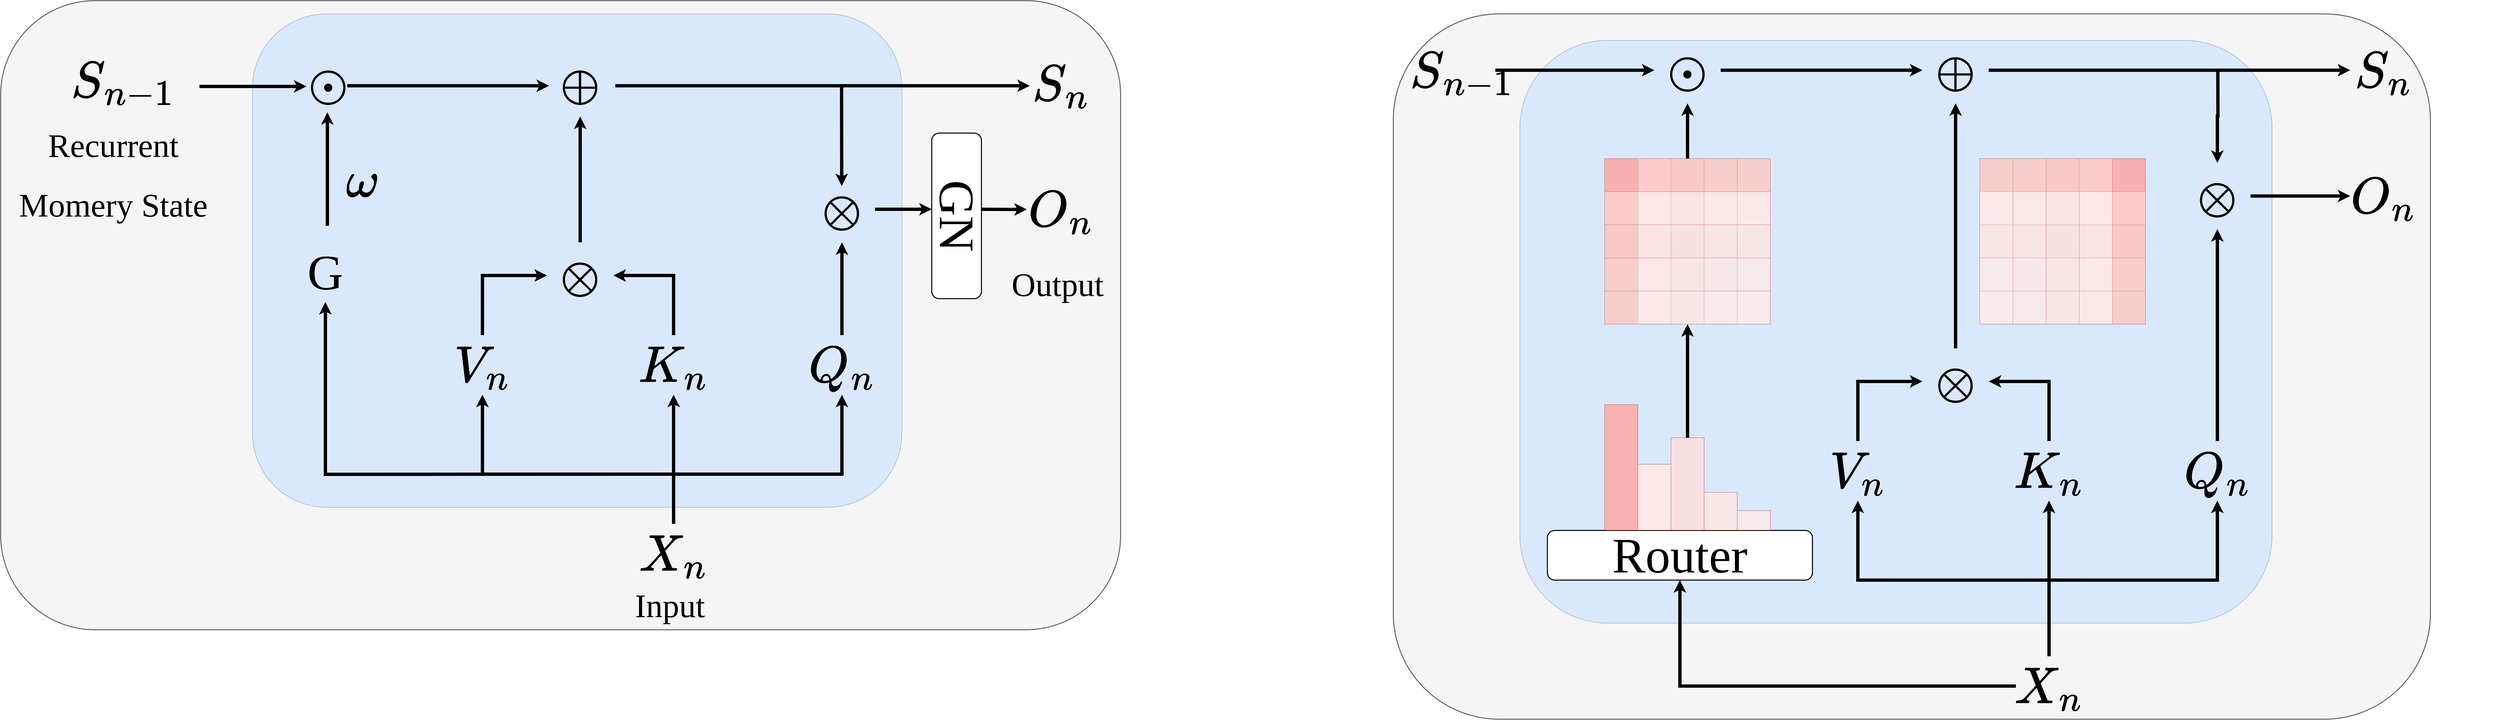 <mxfile version="28.2.5">
  <diagram name="第 1 页" id="tQVFFfUuTfknBGljxKSW">
    <mxGraphModel dx="5704" dy="3064" grid="1" gridSize="10" guides="1" tooltips="1" connect="1" arrows="1" fold="1" page="1" pageScale="1" pageWidth="827" pageHeight="1169" math="1" shadow="0">
      <root>
        <mxCell id="0" />
        <mxCell id="1" parent="0" />
        <mxCell id="6cOXGB1qc0u8PzBB4qL0-1" value="" style="rounded=1;whiteSpace=wrap;html=1;strokeWidth=3;fillColor=#f5f5f5;fontColor=#333333;strokeColor=#666666;container=0;fontSize=150;" vertex="1" parent="1">
          <mxGeometry x="4313" y="80" width="3130" height="2130" as="geometry" />
        </mxCell>
        <mxCell id="6cOXGB1qc0u8PzBB4qL0-2" value="" style="rounded=1;whiteSpace=wrap;html=1;fillColor=#dae8fc;strokeColor=#6c8ebf;container=0;fontSize=150;" vertex="1" parent="1">
          <mxGeometry x="4695" y="160" width="2270" height="1760" as="geometry" />
        </mxCell>
        <mxCell id="6cOXGB1qc0u8PzBB4qL0-3" style="edgeStyle=orthogonalEdgeStyle;rounded=0;orthogonalLoop=1;jettySize=auto;html=1;exitX=0.5;exitY=0;exitDx=0;exitDy=0;entryX=0;entryY=0.5;entryDx=0;entryDy=0;strokeWidth=10;fontSize=150;" edge="1" parent="1" source="6cOXGB1qc0u8PzBB4qL0-4" target="6cOXGB1qc0u8PzBB4qL0-24">
          <mxGeometry relative="1" as="geometry" />
        </mxCell>
        <mxCell id="6cOXGB1qc0u8PzBB4qL0-4" value="&lt;span style=&quot;text-align: left; background-color: rgb(255, 255, 255);&quot;&gt;$$V_n$$&lt;/span&gt;" style="text;html=1;align=center;verticalAlign=middle;whiteSpace=wrap;rounded=0;fontFamily=Times New Roman;fontSize=150;container=0;" vertex="1" parent="1">
          <mxGeometry x="5615" y="1370" width="200" height="180" as="geometry" />
        </mxCell>
        <mxCell id="6cOXGB1qc0u8PzBB4qL0-5" style="edgeStyle=orthogonalEdgeStyle;rounded=0;orthogonalLoop=1;jettySize=auto;html=1;exitX=0.5;exitY=0;exitDx=0;exitDy=0;entryX=1;entryY=0.5;entryDx=0;entryDy=0;strokeWidth=10;fontSize=150;" edge="1" parent="1" source="6cOXGB1qc0u8PzBB4qL0-6" target="6cOXGB1qc0u8PzBB4qL0-24">
          <mxGeometry relative="1" as="geometry" />
        </mxCell>
        <mxCell id="6cOXGB1qc0u8PzBB4qL0-6" value="&lt;span style=&quot;text-align: left; background-color: rgb(255, 255, 255);&quot;&gt;$$K_n$$&lt;/span&gt;" style="text;html=1;align=center;verticalAlign=middle;whiteSpace=wrap;rounded=0;fontFamily=Times New Roman;fontSize=150;container=0;" vertex="1" parent="1">
          <mxGeometry x="6192" y="1370" width="200" height="180" as="geometry" />
        </mxCell>
        <mxCell id="6cOXGB1qc0u8PzBB4qL0-7" style="edgeStyle=orthogonalEdgeStyle;rounded=0;orthogonalLoop=1;jettySize=auto;html=1;exitX=0.5;exitY=0;exitDx=0;exitDy=0;strokeWidth=10;fontSize=150;" edge="1" parent="1" source="6cOXGB1qc0u8PzBB4qL0-8" target="6cOXGB1qc0u8PzBB4qL0-27">
          <mxGeometry relative="1" as="geometry" />
        </mxCell>
        <mxCell id="6cOXGB1qc0u8PzBB4qL0-8" value="&lt;span style=&quot;text-align: left; background-color: rgb(255, 255, 255);&quot;&gt;$$Q_n$$&lt;/span&gt;" style="text;html=1;align=center;verticalAlign=middle;whiteSpace=wrap;rounded=0;fontFamily=Times New Roman;fontSize=150;container=0;" vertex="1" parent="1">
          <mxGeometry x="6700" y="1370" width="200" height="180" as="geometry" />
        </mxCell>
        <mxCell id="6cOXGB1qc0u8PzBB4qL0-9" style="edgeStyle=orthogonalEdgeStyle;rounded=0;orthogonalLoop=1;jettySize=auto;html=1;exitX=0.5;exitY=0;exitDx=0;exitDy=0;strokeWidth=10;fontSize=150;" edge="1" parent="1" source="6cOXGB1qc0u8PzBB4qL0-13" target="6cOXGB1qc0u8PzBB4qL0-6">
          <mxGeometry relative="1" as="geometry" />
        </mxCell>
        <mxCell id="6cOXGB1qc0u8PzBB4qL0-10" style="edgeStyle=orthogonalEdgeStyle;rounded=0;orthogonalLoop=1;jettySize=auto;html=1;exitX=0.5;exitY=0;exitDx=0;exitDy=0;entryX=0.5;entryY=1;entryDx=0;entryDy=0;strokeWidth=10;fontSize=150;" edge="1" parent="1" source="6cOXGB1qc0u8PzBB4qL0-13" target="6cOXGB1qc0u8PzBB4qL0-4">
          <mxGeometry relative="1" as="geometry">
            <Array as="points">
              <mxPoint x="6333" y="1790" />
              <mxPoint x="5701" y="1790" />
            </Array>
          </mxGeometry>
        </mxCell>
        <mxCell id="6cOXGB1qc0u8PzBB4qL0-11" style="edgeStyle=orthogonalEdgeStyle;rounded=0;orthogonalLoop=1;jettySize=auto;html=1;exitX=0.5;exitY=0;exitDx=0;exitDy=0;entryX=0.5;entryY=1;entryDx=0;entryDy=0;strokeWidth=10;fontSize=150;" edge="1" parent="1" source="6cOXGB1qc0u8PzBB4qL0-13" target="6cOXGB1qc0u8PzBB4qL0-8">
          <mxGeometry relative="1" as="geometry">
            <Array as="points">
              <mxPoint x="6292" y="1790" />
              <mxPoint x="6800" y="1790" />
            </Array>
          </mxGeometry>
        </mxCell>
        <mxCell id="6cOXGB1qc0u8PzBB4qL0-12" style="edgeStyle=orthogonalEdgeStyle;rounded=0;orthogonalLoop=1;jettySize=auto;html=1;exitX=0;exitY=0.5;exitDx=0;exitDy=0;entryX=0.5;entryY=1;entryDx=0;entryDy=0;strokeWidth=10;fontSize=150;" edge="1" parent="1" source="6cOXGB1qc0u8PzBB4qL0-13" target="6cOXGB1qc0u8PzBB4qL0-40">
          <mxGeometry relative="1" as="geometry" />
        </mxCell>
        <mxCell id="6cOXGB1qc0u8PzBB4qL0-13" value="&lt;span style=&quot;text-align: left; background-color: rgb(255, 255, 255);&quot;&gt;$$X_n$$&lt;/span&gt;" style="text;html=1;align=center;verticalAlign=middle;whiteSpace=wrap;rounded=0;fontFamily=Times New Roman;fontSize=150;container=0;" vertex="1" parent="1">
          <mxGeometry x="6192" y="2020" width="200" height="180" as="geometry" />
        </mxCell>
        <mxCell id="6cOXGB1qc0u8PzBB4qL0-14" style="edgeStyle=orthogonalEdgeStyle;rounded=0;orthogonalLoop=1;jettySize=auto;html=1;exitX=1;exitY=0.5;exitDx=0;exitDy=0;strokeWidth=10;fontSize=150;" edge="1" parent="1" source="6cOXGB1qc0u8PzBB4qL0-15" target="6cOXGB1qc0u8PzBB4qL0-18">
          <mxGeometry relative="1" as="geometry" />
        </mxCell>
        <mxCell id="6cOXGB1qc0u8PzBB4qL0-15" value="&lt;b style=&quot;text-align: start; text-wrap-mode: nowrap;&quot;&gt;&lt;font&gt;$$\oplus$$&lt;/font&gt;&lt;/b&gt;" style="text;html=1;align=center;verticalAlign=middle;whiteSpace=wrap;rounded=0;fontFamily=Times New Roman;fontSize=150;container=0;" vertex="1" parent="1">
          <mxGeometry x="5910" y="150" width="200" height="200" as="geometry" />
        </mxCell>
        <mxCell id="6cOXGB1qc0u8PzBB4qL0-16" style="edgeStyle=orthogonalEdgeStyle;rounded=0;orthogonalLoop=1;jettySize=auto;html=1;exitX=1;exitY=0.5;exitDx=0;exitDy=0;strokeWidth=10;fontSize=150;" edge="1" parent="1" source="6cOXGB1qc0u8PzBB4qL0-17" target="6cOXGB1qc0u8PzBB4qL0-22">
          <mxGeometry relative="1" as="geometry" />
        </mxCell>
        <mxCell id="6cOXGB1qc0u8PzBB4qL0-17" value="&lt;span style=&quot;text-align: left; background-color: rgb(255, 255, 255);&quot;&gt;$$S_{n-1}$$&lt;/span&gt;" style="text;html=1;align=center;verticalAlign=middle;whiteSpace=wrap;rounded=0;fontFamily=Times New Roman;fontSize=150;container=0;" vertex="1" parent="1">
          <mxGeometry x="4421" y="160" width="200" height="180" as="geometry" />
        </mxCell>
        <mxCell id="6cOXGB1qc0u8PzBB4qL0-18" value="&lt;span style=&quot;text-align: left; background-color: rgb(255, 255, 255);&quot;&gt;$$S_{n}$$&lt;/span&gt;" style="text;html=1;align=center;verticalAlign=middle;whiteSpace=wrap;rounded=0;fontFamily=Times New Roman;fontSize=150;container=0;" vertex="1" parent="1">
          <mxGeometry x="7201" y="160" width="200" height="180" as="geometry" />
        </mxCell>
        <mxCell id="6cOXGB1qc0u8PzBB4qL0-19" value="&lt;span style=&quot;text-align: left; background-color: rgb(255, 255, 255);&quot;&gt;$$O_{n}$$&lt;/span&gt;" style="text;html=1;align=center;verticalAlign=middle;whiteSpace=wrap;rounded=0;fontFamily=Times New Roman;fontSize=150;container=0;" vertex="1" parent="1">
          <mxGeometry x="7201" y="540" width="200" height="180" as="geometry" />
        </mxCell>
        <mxCell id="6cOXGB1qc0u8PzBB4qL0-20" style="edgeStyle=orthogonalEdgeStyle;rounded=0;orthogonalLoop=1;jettySize=auto;html=1;exitX=1;exitY=0.5;exitDx=0;exitDy=0;entryX=0;entryY=0.5;entryDx=0;entryDy=0;strokeWidth=10;fontSize=150;" edge="1" parent="1" source="6cOXGB1qc0u8PzBB4qL0-22" target="6cOXGB1qc0u8PzBB4qL0-15">
          <mxGeometry relative="1" as="geometry" />
        </mxCell>
        <mxCell id="6cOXGB1qc0u8PzBB4qL0-21" style="edgeStyle=orthogonalEdgeStyle;rounded=0;orthogonalLoop=1;jettySize=auto;html=1;exitX=0.5;exitY=1;exitDx=0;exitDy=0;strokeWidth=10;startArrow=classic;startFill=1;endArrow=none;endFill=0;fontSize=150;" edge="1" parent="1" source="6cOXGB1qc0u8PzBB4qL0-22">
          <mxGeometry relative="1" as="geometry">
            <mxPoint x="5201" y="686.0" as="targetPoint" />
          </mxGeometry>
        </mxCell>
        <mxCell id="6cOXGB1qc0u8PzBB4qL0-22" value="&lt;b style=&quot;text-align: start; text-wrap-mode: nowrap;&quot;&gt;&lt;font&gt;$$\mathbb{\odot}$$&lt;/font&gt;&lt;/b&gt;" style="text;html=1;align=center;verticalAlign=middle;whiteSpace=wrap;rounded=0;fontFamily=Times New Roman;fontSize=150;container=0;" vertex="1" parent="1">
          <mxGeometry x="5101" y="150" width="200" height="200" as="geometry" />
        </mxCell>
        <mxCell id="6cOXGB1qc0u8PzBB4qL0-23" style="edgeStyle=orthogonalEdgeStyle;rounded=0;orthogonalLoop=1;jettySize=auto;html=1;strokeWidth=10;fontSize=150;" edge="1" parent="1" source="6cOXGB1qc0u8PzBB4qL0-24" target="6cOXGB1qc0u8PzBB4qL0-15">
          <mxGeometry relative="1" as="geometry" />
        </mxCell>
        <mxCell id="6cOXGB1qc0u8PzBB4qL0-24" value="&lt;b style=&quot;text-align: start; text-wrap-mode: nowrap;&quot;&gt;&lt;font&gt;$$\otimes$$&lt;/font&gt;&lt;/b&gt;" style="text;html=1;align=center;verticalAlign=middle;whiteSpace=wrap;rounded=0;fontFamily=Times New Roman;fontSize=150;container=0;" vertex="1" parent="1">
          <mxGeometry x="5910" y="1090" width="200" height="200" as="geometry" />
        </mxCell>
        <mxCell id="6cOXGB1qc0u8PzBB4qL0-25" style="edgeStyle=orthogonalEdgeStyle;rounded=0;orthogonalLoop=1;jettySize=auto;html=1;exitX=1;exitY=0.5;exitDx=0;exitDy=0;strokeWidth=10;fontSize=150;" edge="1" parent="1" source="6cOXGB1qc0u8PzBB4qL0-27" target="6cOXGB1qc0u8PzBB4qL0-19">
          <mxGeometry relative="1" as="geometry" />
        </mxCell>
        <mxCell id="6cOXGB1qc0u8PzBB4qL0-26" style="edgeStyle=orthogonalEdgeStyle;rounded=0;orthogonalLoop=1;jettySize=auto;html=1;exitX=0.5;exitY=0;exitDx=0;exitDy=0;endArrow=none;endFill=0;startArrow=classic;startFill=1;strokeWidth=10;fontSize=150;" edge="1" parent="1" source="6cOXGB1qc0u8PzBB4qL0-27">
          <mxGeometry relative="1" as="geometry">
            <mxPoint x="6801.333" y="246" as="targetPoint" />
          </mxGeometry>
        </mxCell>
        <mxCell id="6cOXGB1qc0u8PzBB4qL0-27" value="&lt;b style=&quot;text-align: start; text-wrap-mode: nowrap;&quot;&gt;&lt;font&gt;$$\otimes$$&lt;/font&gt;&lt;/b&gt;" style="text;html=1;align=center;verticalAlign=middle;whiteSpace=wrap;rounded=0;fontFamily=Times New Roman;fontSize=150;container=0;" vertex="1" parent="1">
          <mxGeometry x="6700" y="530" width="200" height="200" as="geometry" />
        </mxCell>
        <mxCell id="6cOXGB1qc0u8PzBB4qL0-28" value="" style="group" vertex="1" connectable="0" parent="1">
          <mxGeometry x="4951" y="517" width="500" height="500" as="geometry" />
        </mxCell>
        <mxCell id="6cOXGB1qc0u8PzBB4qL0-29" value="" style="rounded=0;whiteSpace=wrap;html=1;fillColor=#F8B2B2;strokeColor=#b85450;container=0;fontSize=150;" vertex="1" parent="6cOXGB1qc0u8PzBB4qL0-28">
          <mxGeometry width="100" height="500" as="geometry" />
        </mxCell>
        <mxCell id="6cOXGB1qc0u8PzBB4qL0-30" value="" style="rounded=0;whiteSpace=wrap;html=1;fillColor=#FFE8E8;strokeColor=#b85450;container=0;fontSize=150;" vertex="1" parent="6cOXGB1qc0u8PzBB4qL0-28">
          <mxGeometry x="100" width="100" height="500" as="geometry" />
        </mxCell>
        <mxCell id="6cOXGB1qc0u8PzBB4qL0-31" value="" style="rounded=0;whiteSpace=wrap;html=1;fillColor=#F8E1E1;strokeColor=#b85450;container=0;fontSize=150;" vertex="1" parent="6cOXGB1qc0u8PzBB4qL0-28">
          <mxGeometry x="200" width="100" height="500" as="geometry" />
        </mxCell>
        <mxCell id="6cOXGB1qc0u8PzBB4qL0-32" value="" style="rounded=0;whiteSpace=wrap;html=1;fillColor=#F8E9E9;strokeColor=#b85450;container=0;fontSize=150;" vertex="1" parent="6cOXGB1qc0u8PzBB4qL0-28">
          <mxGeometry x="300" width="100" height="500" as="geometry" />
        </mxCell>
        <mxCell id="6cOXGB1qc0u8PzBB4qL0-33" value="" style="rounded=0;whiteSpace=wrap;html=1;fillColor=#F8EBEB;strokeColor=#b85450;container=0;fontSize=150;" vertex="1" parent="6cOXGB1qc0u8PzBB4qL0-28">
          <mxGeometry x="400" width="100" height="500" as="geometry" />
        </mxCell>
        <mxCell id="6cOXGB1qc0u8PzBB4qL0-34" value="" style="rounded=0;whiteSpace=wrap;html=1;fillColor=#F8B2B2;strokeColor=#b85450;container=0;fontSize=150;rotation=90;opacity=50;" vertex="1" parent="6cOXGB1qc0u8PzBB4qL0-28">
          <mxGeometry x="200" y="-200" width="100" height="500" as="geometry" />
        </mxCell>
        <mxCell id="6cOXGB1qc0u8PzBB4qL0-35" value="" style="rounded=0;whiteSpace=wrap;html=1;fillColor=#FFE8E8;strokeColor=#b85450;container=0;fontSize=150;rotation=90;opacity=50;" vertex="1" parent="6cOXGB1qc0u8PzBB4qL0-28">
          <mxGeometry x="200" y="-100" width="100" height="500" as="geometry" />
        </mxCell>
        <mxCell id="6cOXGB1qc0u8PzBB4qL0-36" value="" style="rounded=0;whiteSpace=wrap;html=1;fillColor=#F8E1E1;strokeColor=#b85450;container=0;fontSize=150;rotation=90;opacity=50;" vertex="1" parent="6cOXGB1qc0u8PzBB4qL0-28">
          <mxGeometry x="200" width="100" height="500" as="geometry" />
        </mxCell>
        <mxCell id="6cOXGB1qc0u8PzBB4qL0-37" value="" style="rounded=0;whiteSpace=wrap;html=1;fillColor=#F8E9E9;strokeColor=#b85450;container=0;fontSize=150;rotation=90;opacity=50;" vertex="1" parent="6cOXGB1qc0u8PzBB4qL0-28">
          <mxGeometry x="200" y="100" width="100" height="500" as="geometry" />
        </mxCell>
        <mxCell id="6cOXGB1qc0u8PzBB4qL0-38" value="" style="rounded=0;whiteSpace=wrap;html=1;fillColor=#F8EBEB;strokeColor=#b85450;container=0;fontSize=150;rotation=90;opacity=50;" vertex="1" parent="6cOXGB1qc0u8PzBB4qL0-28">
          <mxGeometry x="200" y="200" width="100" height="500" as="geometry" />
        </mxCell>
        <mxCell id="6cOXGB1qc0u8PzBB4qL0-39" value="" style="group" vertex="1" connectable="0" parent="1">
          <mxGeometry x="4778" y="1260" width="800" height="530" as="geometry" />
        </mxCell>
        <mxCell id="6cOXGB1qc0u8PzBB4qL0-40" value="&lt;font face=&quot;Times New Roman&quot;&gt;Router&lt;/font&gt;" style="rounded=1;whiteSpace=wrap;html=1;strokeWidth=3;container=0;fontSize=150;" vertex="1" parent="6cOXGB1qc0u8PzBB4qL0-39">
          <mxGeometry y="380" width="800" height="150" as="geometry" />
        </mxCell>
        <mxCell id="6cOXGB1qc0u8PzBB4qL0-41" value="" style="rounded=0;whiteSpace=wrap;html=1;fillColor=#F8B2B2;strokeColor=#b85450;container=0;fontSize=150;" vertex="1" parent="6cOXGB1qc0u8PzBB4qL0-39">
          <mxGeometry x="173" width="100" height="379" as="geometry" />
        </mxCell>
        <mxCell id="6cOXGB1qc0u8PzBB4qL0-42" value="" style="rounded=0;whiteSpace=wrap;html=1;fillColor=#FFE8E8;strokeColor=#b85450;container=0;fontSize=150;" vertex="1" parent="6cOXGB1qc0u8PzBB4qL0-39">
          <mxGeometry x="273" y="180" width="100" height="199" as="geometry" />
        </mxCell>
        <mxCell id="6cOXGB1qc0u8PzBB4qL0-43" value="" style="rounded=0;whiteSpace=wrap;html=1;fillColor=#F8E1E1;strokeColor=#b85450;container=0;fontSize=150;" vertex="1" parent="6cOXGB1qc0u8PzBB4qL0-39">
          <mxGeometry x="373" y="100" width="100" height="279" as="geometry" />
        </mxCell>
        <mxCell id="6cOXGB1qc0u8PzBB4qL0-44" value="" style="rounded=0;whiteSpace=wrap;html=1;fillColor=#F8E9E9;strokeColor=#b85450;container=0;fontSize=150;" vertex="1" parent="6cOXGB1qc0u8PzBB4qL0-39">
          <mxGeometry x="473" y="265" width="100" height="114" as="geometry" />
        </mxCell>
        <mxCell id="6cOXGB1qc0u8PzBB4qL0-45" value="" style="rounded=0;whiteSpace=wrap;html=1;fillColor=#F8EBEB;strokeColor=#b85450;container=0;fontSize=150;" vertex="1" parent="6cOXGB1qc0u8PzBB4qL0-39">
          <mxGeometry x="573" y="320" width="100" height="59" as="geometry" />
        </mxCell>
        <mxCell id="6cOXGB1qc0u8PzBB4qL0-46" value="" style="group;rotation=90;" vertex="1" connectable="0" parent="1">
          <mxGeometry x="6083" y="517" width="500" height="500" as="geometry" />
        </mxCell>
        <mxCell id="6cOXGB1qc0u8PzBB4qL0-47" value="" style="rounded=0;whiteSpace=wrap;html=1;fillColor=#F8B2B2;strokeColor=#b85450;container=0;fontSize=150;rotation=90;" vertex="1" parent="6cOXGB1qc0u8PzBB4qL0-46">
          <mxGeometry x="200" y="-200" width="100" height="500" as="geometry" />
        </mxCell>
        <mxCell id="6cOXGB1qc0u8PzBB4qL0-48" value="" style="rounded=0;whiteSpace=wrap;html=1;fillColor=#FFE8E8;strokeColor=#b85450;container=0;fontSize=150;rotation=90;" vertex="1" parent="6cOXGB1qc0u8PzBB4qL0-46">
          <mxGeometry x="200" y="-100" width="100" height="500" as="geometry" />
        </mxCell>
        <mxCell id="6cOXGB1qc0u8PzBB4qL0-49" value="" style="rounded=0;whiteSpace=wrap;html=1;fillColor=#F8E1E1;strokeColor=#b85450;container=0;fontSize=150;rotation=90;" vertex="1" parent="6cOXGB1qc0u8PzBB4qL0-46">
          <mxGeometry x="200" width="100" height="500" as="geometry" />
        </mxCell>
        <mxCell id="6cOXGB1qc0u8PzBB4qL0-50" value="" style="rounded=0;whiteSpace=wrap;html=1;fillColor=#F8E9E9;strokeColor=#b85450;container=0;fontSize=150;rotation=90;" vertex="1" parent="6cOXGB1qc0u8PzBB4qL0-46">
          <mxGeometry x="200" y="100" width="100" height="500" as="geometry" />
        </mxCell>
        <mxCell id="6cOXGB1qc0u8PzBB4qL0-51" value="" style="rounded=0;whiteSpace=wrap;html=1;fillColor=#F8EBEB;strokeColor=#b85450;container=0;fontSize=150;rotation=90;" vertex="1" parent="6cOXGB1qc0u8PzBB4qL0-46">
          <mxGeometry x="200" y="200" width="100" height="500" as="geometry" />
        </mxCell>
        <mxCell id="6cOXGB1qc0u8PzBB4qL0-52" value="" style="rounded=0;whiteSpace=wrap;html=1;fillColor=#F8B2B2;strokeColor=#b85450;container=0;fontSize=150;rotation=180;opacity=50;" vertex="1" parent="6cOXGB1qc0u8PzBB4qL0-46">
          <mxGeometry x="400" width="100" height="500" as="geometry" />
        </mxCell>
        <mxCell id="6cOXGB1qc0u8PzBB4qL0-53" value="" style="rounded=0;whiteSpace=wrap;html=1;fillColor=#FFE8E8;strokeColor=#b85450;container=0;fontSize=150;rotation=180;opacity=50;" vertex="1" parent="6cOXGB1qc0u8PzBB4qL0-46">
          <mxGeometry x="300" width="100" height="500" as="geometry" />
        </mxCell>
        <mxCell id="6cOXGB1qc0u8PzBB4qL0-54" value="" style="rounded=0;whiteSpace=wrap;html=1;fillColor=#F8E1E1;strokeColor=#b85450;container=0;fontSize=150;rotation=180;opacity=50;" vertex="1" parent="6cOXGB1qc0u8PzBB4qL0-46">
          <mxGeometry x="200" width="100" height="500" as="geometry" />
        </mxCell>
        <mxCell id="6cOXGB1qc0u8PzBB4qL0-55" value="" style="rounded=0;whiteSpace=wrap;html=1;fillColor=#F8E9E9;strokeColor=#b85450;container=0;fontSize=150;rotation=180;opacity=50;" vertex="1" parent="6cOXGB1qc0u8PzBB4qL0-46">
          <mxGeometry x="100" width="100" height="500" as="geometry" />
        </mxCell>
        <mxCell id="6cOXGB1qc0u8PzBB4qL0-56" value="" style="rounded=0;whiteSpace=wrap;html=1;fillColor=#F8EBEB;strokeColor=#b85450;container=0;fontSize=150;rotation=180;opacity=50;" vertex="1" parent="6cOXGB1qc0u8PzBB4qL0-46">
          <mxGeometry width="100" height="500" as="geometry" />
        </mxCell>
        <mxCell id="6cOXGB1qc0u8PzBB4qL0-57" style="edgeStyle=orthogonalEdgeStyle;rounded=0;orthogonalLoop=1;jettySize=auto;html=1;entryX=1;entryY=0.5;entryDx=0;entryDy=0;strokeWidth=10;" edge="1" parent="1" source="6cOXGB1qc0u8PzBB4qL0-43" target="6cOXGB1qc0u8PzBB4qL0-38">
          <mxGeometry relative="1" as="geometry" />
        </mxCell>
        <mxCell id="6cOXGB1qc0u8PzBB4qL0-79" value="" style="group" vertex="1" connectable="0" parent="1">
          <mxGeometry x="110" y="40" width="3380" height="1900" as="geometry" />
        </mxCell>
        <mxCell id="UMfH54SIPUYyljazPVqs-2" value="" style="rounded=1;whiteSpace=wrap;html=1;strokeWidth=3;fillColor=#f5f5f5;fontColor=#333333;strokeColor=#666666;container=0;fontSize=150;" parent="6cOXGB1qc0u8PzBB4qL0-79" vertex="1">
          <mxGeometry width="3380" height="1900" as="geometry" />
        </mxCell>
        <mxCell id="UMfH54SIPUYyljazPVqs-3" value="" style="rounded=1;whiteSpace=wrap;html=1;fillColor=#dae8fc;strokeColor=#6c8ebf;container=0;fontSize=150;" parent="6cOXGB1qc0u8PzBB4qL0-79" vertex="1">
          <mxGeometry x="760" y="40" width="1960" height="1490" as="geometry" />
        </mxCell>
        <mxCell id="UMfH54SIPUYyljazPVqs-4" style="edgeStyle=orthogonalEdgeStyle;rounded=0;orthogonalLoop=1;jettySize=auto;html=1;exitX=0.5;exitY=0;exitDx=0;exitDy=0;entryX=0;entryY=0.5;entryDx=0;entryDy=0;strokeWidth=10;fontSize=150;" parent="6cOXGB1qc0u8PzBB4qL0-79" source="UMfH54SIPUYyljazPVqs-5" target="UMfH54SIPUYyljazPVqs-25" edge="1">
          <mxGeometry relative="1" as="geometry" />
        </mxCell>
        <mxCell id="UMfH54SIPUYyljazPVqs-5" value="&lt;span style=&quot;text-align: left; background-color: rgb(255, 255, 255);&quot;&gt;$$V_n$$&lt;/span&gt;" style="text;html=1;align=center;verticalAlign=middle;whiteSpace=wrap;rounded=0;fontFamily=Times New Roman;fontSize=150;container=0;" parent="6cOXGB1qc0u8PzBB4qL0-79" vertex="1">
          <mxGeometry x="1354" y="1010" width="200" height="180" as="geometry" />
        </mxCell>
        <mxCell id="UMfH54SIPUYyljazPVqs-6" style="edgeStyle=orthogonalEdgeStyle;rounded=0;orthogonalLoop=1;jettySize=auto;html=1;exitX=0.5;exitY=0;exitDx=0;exitDy=0;entryX=1;entryY=0.5;entryDx=0;entryDy=0;strokeWidth=10;fontSize=150;" parent="6cOXGB1qc0u8PzBB4qL0-79" source="UMfH54SIPUYyljazPVqs-7" target="UMfH54SIPUYyljazPVqs-25" edge="1">
          <mxGeometry relative="1" as="geometry" />
        </mxCell>
        <mxCell id="UMfH54SIPUYyljazPVqs-7" value="&lt;span style=&quot;text-align: left; background-color: rgb(255, 255, 255);&quot;&gt;$$K_n$$&lt;/span&gt;" style="text;html=1;align=center;verticalAlign=middle;whiteSpace=wrap;rounded=0;fontFamily=Times New Roman;fontSize=150;container=0;" parent="6cOXGB1qc0u8PzBB4qL0-79" vertex="1">
          <mxGeometry x="1931" y="1010" width="200" height="180" as="geometry" />
        </mxCell>
        <mxCell id="UMfH54SIPUYyljazPVqs-8" style="edgeStyle=orthogonalEdgeStyle;rounded=0;orthogonalLoop=1;jettySize=auto;html=1;exitX=0.5;exitY=0;exitDx=0;exitDy=0;strokeWidth=10;fontSize=150;" parent="6cOXGB1qc0u8PzBB4qL0-79" source="UMfH54SIPUYyljazPVqs-9" target="UMfH54SIPUYyljazPVqs-28" edge="1">
          <mxGeometry relative="1" as="geometry" />
        </mxCell>
        <mxCell id="UMfH54SIPUYyljazPVqs-9" value="&lt;span style=&quot;text-align: left; background-color: rgb(255, 255, 255);&quot;&gt;$$Q_n$$&lt;/span&gt;" style="text;html=1;align=center;verticalAlign=middle;whiteSpace=wrap;rounded=0;fontFamily=Times New Roman;fontSize=150;container=0;" parent="6cOXGB1qc0u8PzBB4qL0-79" vertex="1">
          <mxGeometry x="2439" y="1010" width="200" height="180" as="geometry" />
        </mxCell>
        <mxCell id="UMfH54SIPUYyljazPVqs-10" style="edgeStyle=orthogonalEdgeStyle;rounded=0;orthogonalLoop=1;jettySize=auto;html=1;exitX=0.5;exitY=0;exitDx=0;exitDy=0;strokeWidth=10;fontSize=150;" parent="6cOXGB1qc0u8PzBB4qL0-79" source="UMfH54SIPUYyljazPVqs-14" target="UMfH54SIPUYyljazPVqs-7" edge="1">
          <mxGeometry relative="1" as="geometry" />
        </mxCell>
        <mxCell id="UMfH54SIPUYyljazPVqs-11" style="edgeStyle=orthogonalEdgeStyle;rounded=0;orthogonalLoop=1;jettySize=auto;html=1;exitX=0.5;exitY=0;exitDx=0;exitDy=0;entryX=0.5;entryY=1;entryDx=0;entryDy=0;strokeWidth=10;fontSize=150;" parent="6cOXGB1qc0u8PzBB4qL0-79" source="UMfH54SIPUYyljazPVqs-14" target="UMfH54SIPUYyljazPVqs-5" edge="1">
          <mxGeometry relative="1" as="geometry">
            <Array as="points">
              <mxPoint x="2072" y="1430" />
              <mxPoint x="1440" y="1430" />
            </Array>
          </mxGeometry>
        </mxCell>
        <mxCell id="UMfH54SIPUYyljazPVqs-12" style="edgeStyle=orthogonalEdgeStyle;rounded=0;orthogonalLoop=1;jettySize=auto;html=1;exitX=0.5;exitY=0;exitDx=0;exitDy=0;entryX=0.5;entryY=1;entryDx=0;entryDy=0;strokeWidth=10;fontSize=150;" parent="6cOXGB1qc0u8PzBB4qL0-79" source="UMfH54SIPUYyljazPVqs-14" target="UMfH54SIPUYyljazPVqs-9" edge="1">
          <mxGeometry relative="1" as="geometry">
            <Array as="points">
              <mxPoint x="2031" y="1430" />
              <mxPoint x="2539" y="1430" />
            </Array>
          </mxGeometry>
        </mxCell>
        <mxCell id="UMfH54SIPUYyljazPVqs-14" value="&lt;span style=&quot;text-align: left; background-color: rgb(255, 255, 255);&quot;&gt;$$X_n$$&lt;/span&gt;" style="text;html=1;align=center;verticalAlign=middle;whiteSpace=wrap;rounded=0;fontFamily=Times New Roman;fontSize=150;container=0;" parent="6cOXGB1qc0u8PzBB4qL0-79" vertex="1">
          <mxGeometry x="1931" y="1580" width="200" height="180" as="geometry" />
        </mxCell>
        <mxCell id="UMfH54SIPUYyljazPVqs-15" style="edgeStyle=orthogonalEdgeStyle;rounded=0;orthogonalLoop=1;jettySize=auto;html=1;exitX=1;exitY=0.5;exitDx=0;exitDy=0;strokeWidth=10;fontSize=150;" parent="6cOXGB1qc0u8PzBB4qL0-79" edge="1">
          <mxGeometry relative="1" as="geometry">
            <mxPoint x="1855" y="257" as="sourcePoint" />
            <mxPoint x="3106" y="257" as="targetPoint" />
          </mxGeometry>
        </mxCell>
        <mxCell id="UMfH54SIPUYyljazPVqs-16" value="&lt;b style=&quot;text-align: start; text-wrap-mode: nowrap;&quot;&gt;&lt;font&gt;$$\oplus$$&lt;/font&gt;&lt;/b&gt;" style="text;html=1;align=center;verticalAlign=middle;whiteSpace=wrap;rounded=0;fontFamily=Times New Roman;fontSize=150;container=0;" parent="6cOXGB1qc0u8PzBB4qL0-79" vertex="1">
          <mxGeometry x="1649" y="150" width="200" height="200" as="geometry" />
        </mxCell>
        <mxCell id="6cOXGB1qc0u8PzBB4qL0-77" style="edgeStyle=orthogonalEdgeStyle;rounded=0;orthogonalLoop=1;jettySize=auto;html=1;entryX=0;entryY=0.5;entryDx=0;entryDy=0;strokeWidth=10;" edge="1" parent="6cOXGB1qc0u8PzBB4qL0-79">
          <mxGeometry relative="1" as="geometry">
            <mxPoint x="600" y="259" as="sourcePoint" />
            <mxPoint x="923.0" y="259" as="targetPoint" />
          </mxGeometry>
        </mxCell>
        <mxCell id="UMfH54SIPUYyljazPVqs-18" value="&lt;span style=&quot;text-align: left; background-color: rgb(255, 255, 255);&quot;&gt;$$S_{n-1}$$&lt;/span&gt;" style="text;html=1;align=center;verticalAlign=middle;whiteSpace=wrap;rounded=0;fontFamily=Times New Roman;fontSize=150;container=0;" parent="6cOXGB1qc0u8PzBB4qL0-79" vertex="1">
          <mxGeometry x="270" y="150" width="200" height="180" as="geometry" />
        </mxCell>
        <mxCell id="UMfH54SIPUYyljazPVqs-19" value="&lt;span style=&quot;text-align: left; background-color: rgb(255, 255, 255);&quot;&gt;$$S_{n}$$&lt;/span&gt;" style="text;html=1;align=center;verticalAlign=middle;whiteSpace=wrap;rounded=0;fontFamily=Times New Roman;fontSize=150;container=0;" parent="6cOXGB1qc0u8PzBB4qL0-79" vertex="1">
          <mxGeometry x="3100" y="160" width="200" height="180" as="geometry" />
        </mxCell>
        <mxCell id="UMfH54SIPUYyljazPVqs-20" value="&lt;span style=&quot;text-align: left; background-color: rgb(255, 255, 255);&quot;&gt;$$O_{n}$$&lt;/span&gt;" style="text;html=1;align=center;verticalAlign=middle;whiteSpace=wrap;rounded=0;fontFamily=Times New Roman;fontSize=150;container=0;" parent="6cOXGB1qc0u8PzBB4qL0-79" vertex="1">
          <mxGeometry x="3100" y="540" width="200" height="180" as="geometry" />
        </mxCell>
        <mxCell id="UMfH54SIPUYyljazPVqs-21" style="edgeStyle=orthogonalEdgeStyle;rounded=0;orthogonalLoop=1;jettySize=auto;html=1;exitX=1;exitY=0.5;exitDx=0;exitDy=0;entryX=0;entryY=0.5;entryDx=0;entryDy=0;strokeWidth=10;fontSize=150;" parent="6cOXGB1qc0u8PzBB4qL0-79" edge="1">
          <mxGeometry relative="1" as="geometry">
            <mxPoint x="1046" y="257" as="sourcePoint" />
            <mxPoint x="1655" y="257" as="targetPoint" />
          </mxGeometry>
        </mxCell>
        <mxCell id="UMfH54SIPUYyljazPVqs-24" style="edgeStyle=orthogonalEdgeStyle;rounded=0;orthogonalLoop=1;jettySize=auto;html=1;strokeWidth=10;fontSize=150;" parent="6cOXGB1qc0u8PzBB4qL0-79" source="UMfH54SIPUYyljazPVqs-25" target="UMfH54SIPUYyljazPVqs-16" edge="1">
          <mxGeometry relative="1" as="geometry" />
        </mxCell>
        <mxCell id="UMfH54SIPUYyljazPVqs-25" value="&lt;b style=&quot;text-align: start; text-wrap-mode: nowrap;&quot;&gt;&lt;font&gt;$$\otimes$$&lt;/font&gt;&lt;/b&gt;" style="text;html=1;align=center;verticalAlign=middle;whiteSpace=wrap;rounded=0;fontFamily=Times New Roman;fontSize=150;container=0;" parent="6cOXGB1qc0u8PzBB4qL0-79" vertex="1">
          <mxGeometry x="1649" y="730" width="200" height="200" as="geometry" />
        </mxCell>
        <mxCell id="UMfH54SIPUYyljazPVqs-26" style="edgeStyle=orthogonalEdgeStyle;rounded=0;orthogonalLoop=1;jettySize=auto;html=1;exitX=1;exitY=0.5;exitDx=0;exitDy=0;strokeWidth=10;fontSize=150;" parent="6cOXGB1qc0u8PzBB4qL0-79" source="UMfH54SIPUYyljazPVqs-28" edge="1">
          <mxGeometry relative="1" as="geometry">
            <mxPoint x="2810" y="630" as="targetPoint" />
          </mxGeometry>
        </mxCell>
        <mxCell id="UMfH54SIPUYyljazPVqs-27" style="edgeStyle=orthogonalEdgeStyle;rounded=0;orthogonalLoop=1;jettySize=auto;html=1;endArrow=none;endFill=0;startArrow=classic;startFill=1;strokeWidth=10;fontSize=150;" parent="6cOXGB1qc0u8PzBB4qL0-79" edge="1">
          <mxGeometry relative="1" as="geometry">
            <mxPoint x="2538" y="260" as="targetPoint" />
            <mxPoint x="2538.29" y="560" as="sourcePoint" />
            <Array as="points">
              <mxPoint x="2538.29" y="530" />
              <mxPoint x="2538.29" y="530" />
            </Array>
          </mxGeometry>
        </mxCell>
        <mxCell id="UMfH54SIPUYyljazPVqs-28" value="&lt;b style=&quot;text-align: start; text-wrap-mode: nowrap;&quot;&gt;&lt;font&gt;$$\otimes$$&lt;/font&gt;&lt;/b&gt;" style="text;html=1;align=center;verticalAlign=middle;whiteSpace=wrap;rounded=0;fontFamily=Times New Roman;fontSize=150;container=0;" parent="6cOXGB1qc0u8PzBB4qL0-79" vertex="1">
          <mxGeometry x="2439" y="530" width="200" height="200" as="geometry" />
        </mxCell>
        <mxCell id="6cOXGB1qc0u8PzBB4qL0-58" value="&lt;font face=&quot;Times New Roman&quot;&gt;GN&lt;/font&gt;" style="rounded=1;whiteSpace=wrap;html=1;strokeWidth=3;container=0;fontSize=150;flipV=0;flipH=0;direction=east;textDirection=vertical-lr;" vertex="1" parent="6cOXGB1qc0u8PzBB4qL0-79">
          <mxGeometry x="2810" y="400" width="150" height="500" as="geometry" />
        </mxCell>
        <mxCell id="6cOXGB1qc0u8PzBB4qL0-59" style="edgeStyle=orthogonalEdgeStyle;rounded=0;orthogonalLoop=1;jettySize=auto;html=1;entryX=-0.014;entryY=0.614;entryDx=0;entryDy=0;entryPerimeter=0;strokeWidth=10;" edge="1" parent="6cOXGB1qc0u8PzBB4qL0-79">
          <mxGeometry relative="1" as="geometry">
            <mxPoint x="2960" y="630" as="sourcePoint" />
            <mxPoint x="3097.2" y="630.52" as="targetPoint" />
          </mxGeometry>
        </mxCell>
        <mxCell id="6cOXGB1qc0u8PzBB4qL0-65" value="&lt;span style=&quot;text-align: left;&quot;&gt;&lt;font style=&quot;font-size: 100px;&quot;&gt;Input&lt;/font&gt;&lt;/span&gt;" style="text;html=1;align=center;verticalAlign=middle;whiteSpace=wrap;rounded=0;fontFamily=Times New Roman;fontSize=150;container=0;labelBackgroundColor=none;" vertex="1" parent="6cOXGB1qc0u8PzBB4qL0-79">
          <mxGeometry x="1920" y="1720" width="200" height="180" as="geometry" />
        </mxCell>
        <mxCell id="6cOXGB1qc0u8PzBB4qL0-66" value="&lt;span style=&quot;text-align: left;&quot;&gt;&lt;font style=&quot;font-size: 100px;&quot;&gt;Output&lt;/font&gt;&lt;/span&gt;" style="text;html=1;align=center;verticalAlign=middle;whiteSpace=wrap;rounded=0;fontFamily=Times New Roman;fontSize=150;container=0;labelBackgroundColor=none;" vertex="1" parent="6cOXGB1qc0u8PzBB4qL0-79">
          <mxGeometry x="3090" y="750" width="200" height="180" as="geometry" />
        </mxCell>
        <mxCell id="6cOXGB1qc0u8PzBB4qL0-67" value="&lt;div&gt;&lt;span style=&quot;text-align: left;&quot;&gt;&lt;font style=&quot;font-size: 100px;&quot;&gt;Recurrent&lt;/font&gt;&lt;/span&gt;&lt;/div&gt;&lt;span style=&quot;text-align: left;&quot;&gt;&lt;font style=&quot;font-size: 100px;&quot;&gt;Momery&amp;nbsp;&lt;/font&gt;&lt;/span&gt;&lt;span style=&quot;font-size: 100px; text-align: left; background-color: transparent; color: light-dark(rgb(0, 0, 0), rgb(255, 255, 255));&quot;&gt;State&lt;/span&gt;" style="text;html=1;align=center;verticalAlign=middle;whiteSpace=wrap;rounded=0;fontFamily=Times New Roman;fontSize=150;container=0;labelBackgroundColor=none;" vertex="1" parent="6cOXGB1qc0u8PzBB4qL0-79">
          <mxGeometry x="30" y="420" width="620" height="180" as="geometry" />
        </mxCell>
        <mxCell id="6cOXGB1qc0u8PzBB4qL0-69" value="&lt;span style=&quot;text-align: left; background-color: rgb(255, 255, 255);&quot;&gt;$$\omega$$&lt;/span&gt;" style="text;html=1;align=center;verticalAlign=middle;whiteSpace=wrap;rounded=0;fontFamily=Times New Roman;fontSize=150;container=0;" vertex="1" parent="6cOXGB1qc0u8PzBB4qL0-79">
          <mxGeometry x="990" y="450" width="200" height="180" as="geometry" />
        </mxCell>
        <mxCell id="6cOXGB1qc0u8PzBB4qL0-72" style="edgeStyle=orthogonalEdgeStyle;rounded=0;orthogonalLoop=1;jettySize=auto;html=1;exitX=0;exitY=0.5;exitDx=0;exitDy=0;entryX=0.5;entryY=1;entryDx=0;entryDy=0;strokeWidth=10;fontSize=150;" edge="1" parent="6cOXGB1qc0u8PzBB4qL0-79" target="6cOXGB1qc0u8PzBB4qL0-76">
          <mxGeometry relative="1" as="geometry">
            <mxPoint x="1977" y="1430" as="sourcePoint" />
            <mxPoint x="963" y="1110" as="targetPoint" />
          </mxGeometry>
        </mxCell>
        <mxCell id="6cOXGB1qc0u8PzBB4qL0-74" value="&lt;b style=&quot;text-align: start; text-wrap-mode: nowrap;&quot;&gt;&lt;font&gt;$$\mathbb{\odot}$$&lt;/font&gt;&lt;/b&gt;" style="text;html=1;align=center;verticalAlign=middle;whiteSpace=wrap;rounded=0;fontFamily=Times New Roman;fontSize=150;container=0;" vertex="1" parent="6cOXGB1qc0u8PzBB4qL0-79">
          <mxGeometry x="889" y="150" width="200" height="200" as="geometry" />
        </mxCell>
        <mxCell id="6cOXGB1qc0u8PzBB4qL0-75" style="edgeStyle=orthogonalEdgeStyle;rounded=0;orthogonalLoop=1;jettySize=auto;html=1;entryX=1;entryY=0.5;entryDx=0;entryDy=0;strokeWidth=10;" edge="1" parent="6cOXGB1qc0u8PzBB4qL0-79">
          <mxGeometry relative="1" as="geometry">
            <mxPoint x="986" y="680" as="sourcePoint" />
            <mxPoint x="986" y="337" as="targetPoint" />
          </mxGeometry>
        </mxCell>
        <mxCell id="6cOXGB1qc0u8PzBB4qL0-76" value="&lt;span style=&quot;text-align: left;&quot;&gt;G&lt;/span&gt;" style="text;html=1;align=center;verticalAlign=middle;whiteSpace=wrap;rounded=0;fontFamily=Times New Roman;fontSize=150;container=0;labelBackgroundColor=none;" vertex="1" parent="6cOXGB1qc0u8PzBB4qL0-79">
          <mxGeometry x="880" y="730" width="200" height="180" as="geometry" />
        </mxCell>
      </root>
    </mxGraphModel>
  </diagram>
</mxfile>
